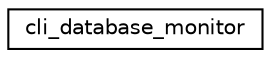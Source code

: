 digraph "Graphical Class Hierarchy"
{
 // INTERACTIVE_SVG=YES
 // LATEX_PDF_SIZE
  edge [fontname="Helvetica",fontsize="10",labelfontname="Helvetica",labelfontsize="10"];
  node [fontname="Helvetica",fontsize="10",shape=record];
  rankdir="LR";
  Node0 [label="cli_database_monitor",height=0.2,width=0.4,color="black", fillcolor="white", style="filled",URL="$structcli__database__monitor.html",tooltip=" "];
}
